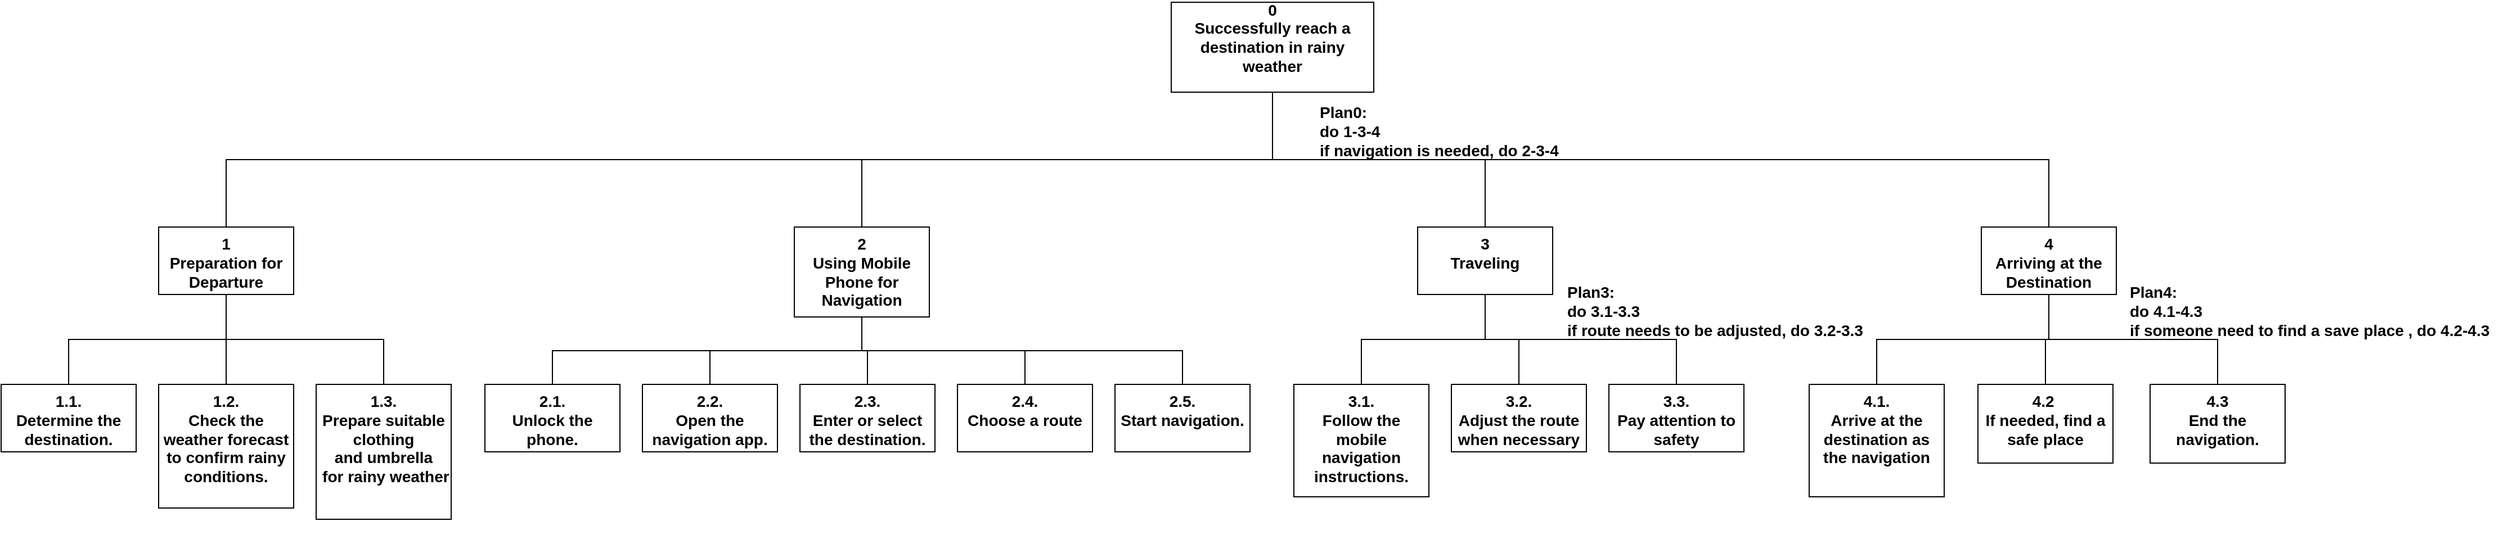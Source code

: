 <mxfile version="22.1.1" type="github">
  <diagram id="C5RBs43oDa-KdzZeNtuy" name="Page-1">
    <mxGraphModel dx="3270" dy="1478" grid="1" gridSize="10" guides="1" tooltips="1" connect="1" arrows="1" fold="1" page="1" pageScale="1" pageWidth="827" pageHeight="1169" math="0" shadow="0">
      <root>
        <mxCell id="WIyWlLk6GJQsqaUBKTNV-0" />
        <mxCell id="WIyWlLk6GJQsqaUBKTNV-1" parent="WIyWlLk6GJQsqaUBKTNV-0" />
        <mxCell id="RfYJl-rMJnOgF-dAcOaY-6" value="" style="edgeStyle=orthogonalEdgeStyle;rounded=0;orthogonalLoop=1;jettySize=auto;html=1;exitX=0.5;exitY=1;exitDx=0;exitDy=0;fontStyle=1;fontSize=14;endArrow=none;endFill=0;" parent="WIyWlLk6GJQsqaUBKTNV-1" source="RfYJl-rMJnOgF-dAcOaY-0" target="RfYJl-rMJnOgF-dAcOaY-5" edge="1">
          <mxGeometry relative="1" as="geometry" />
        </mxCell>
        <mxCell id="RfYJl-rMJnOgF-dAcOaY-0" value="0&lt;br style=&quot;font-size: 14px;&quot;&gt;&lt;div style=&quot;font-size: 14px;&quot;&gt;Successfully reach a destination in rainy weather&lt;/div&gt;&lt;div style=&quot;font-size: 14px;&quot;&gt;&lt;br style=&quot;font-size: 14px;&quot;&gt;&lt;/div&gt;" style="rounded=0;whiteSpace=wrap;html=1;fontStyle=1;fontSize=14;" parent="WIyWlLk6GJQsqaUBKTNV-1" vertex="1">
          <mxGeometry x="840" y="40" width="180" height="80" as="geometry" />
        </mxCell>
        <mxCell id="RfYJl-rMJnOgF-dAcOaY-14" value="" style="edgeStyle=orthogonalEdgeStyle;rounded=0;orthogonalLoop=1;jettySize=auto;html=1;exitX=0.5;exitY=1;exitDx=0;exitDy=0;fontStyle=1;fontSize=14;endArrow=none;endFill=0;" parent="WIyWlLk6GJQsqaUBKTNV-1" source="RfYJl-rMJnOgF-dAcOaY-5" target="RfYJl-rMJnOgF-dAcOaY-13" edge="1">
          <mxGeometry relative="1" as="geometry" />
        </mxCell>
        <mxCell id="RfYJl-rMJnOgF-dAcOaY-21" style="edgeStyle=orthogonalEdgeStyle;rounded=0;orthogonalLoop=1;jettySize=auto;html=1;entryX=0.5;entryY=0;entryDx=0;entryDy=0;exitX=0.5;exitY=1;exitDx=0;exitDy=0;fontStyle=1;fontSize=14;endArrow=none;endFill=0;" parent="WIyWlLk6GJQsqaUBKTNV-1" source="RfYJl-rMJnOgF-dAcOaY-5" target="RfYJl-rMJnOgF-dAcOaY-16" edge="1">
          <mxGeometry relative="1" as="geometry" />
        </mxCell>
        <mxCell id="RfYJl-rMJnOgF-dAcOaY-22" style="edgeStyle=orthogonalEdgeStyle;rounded=0;orthogonalLoop=1;jettySize=auto;html=1;entryX=0.5;entryY=0;entryDx=0;entryDy=0;fontStyle=1;fontSize=14;endArrow=none;endFill=0;" parent="WIyWlLk6GJQsqaUBKTNV-1" source="RfYJl-rMJnOgF-dAcOaY-5" target="RfYJl-rMJnOgF-dAcOaY-15" edge="1">
          <mxGeometry relative="1" as="geometry" />
        </mxCell>
        <mxCell id="RfYJl-rMJnOgF-dAcOaY-5" value="1&lt;br style=&quot;font-size: 14px;&quot;&gt;&lt;div style=&quot;font-size: 14px;&quot;&gt;Preparation for Departure&lt;/div&gt;&lt;div style=&quot;font-size: 14px;&quot;&gt;&lt;br style=&quot;font-size: 14px;&quot;&gt;&lt;/div&gt;" style="whiteSpace=wrap;html=1;rounded=0;horizontal=1;verticalAlign=top;fontStyle=1;fontSize=14;" parent="WIyWlLk6GJQsqaUBKTNV-1" vertex="1">
          <mxGeometry x="-60" y="240" width="120" height="60" as="geometry" />
        </mxCell>
        <mxCell id="RfYJl-rMJnOgF-dAcOaY-26" value="" style="edgeStyle=orthogonalEdgeStyle;rounded=0;orthogonalLoop=1;jettySize=auto;html=1;exitX=0.5;exitY=1;exitDx=0;exitDy=0;fontStyle=1;fontSize=14;endArrow=none;endFill=0;" parent="WIyWlLk6GJQsqaUBKTNV-1" source="RfYJl-rMJnOgF-dAcOaY-7" target="RfYJl-rMJnOgF-dAcOaY-25" edge="1">
          <mxGeometry relative="1" as="geometry" />
        </mxCell>
        <mxCell id="RfYJl-rMJnOgF-dAcOaY-33" style="edgeStyle=orthogonalEdgeStyle;rounded=0;orthogonalLoop=1;jettySize=auto;html=1;exitX=0.5;exitY=1;exitDx=0;exitDy=0;fontStyle=1;fontSize=14;endArrow=none;endFill=0;" parent="WIyWlLk6GJQsqaUBKTNV-1" source="RfYJl-rMJnOgF-dAcOaY-7" target="RfYJl-rMJnOgF-dAcOaY-28" edge="1">
          <mxGeometry relative="1" as="geometry" />
        </mxCell>
        <mxCell id="RfYJl-rMJnOgF-dAcOaY-34" style="edgeStyle=orthogonalEdgeStyle;rounded=0;orthogonalLoop=1;jettySize=auto;html=1;entryX=0.5;entryY=0;entryDx=0;entryDy=0;fontStyle=1;fontSize=14;endArrow=none;endFill=0;" parent="WIyWlLk6GJQsqaUBKTNV-1" source="RfYJl-rMJnOgF-dAcOaY-7" target="RfYJl-rMJnOgF-dAcOaY-30" edge="1">
          <mxGeometry relative="1" as="geometry" />
        </mxCell>
        <mxCell id="RfYJl-rMJnOgF-dAcOaY-35" style="edgeStyle=orthogonalEdgeStyle;rounded=0;orthogonalLoop=1;jettySize=auto;html=1;entryX=0.5;entryY=0;entryDx=0;entryDy=0;exitX=0.5;exitY=1;exitDx=0;exitDy=0;fontStyle=1;fontSize=14;endArrow=none;endFill=0;" parent="WIyWlLk6GJQsqaUBKTNV-1" source="RfYJl-rMJnOgF-dAcOaY-7" target="RfYJl-rMJnOgF-dAcOaY-31" edge="1">
          <mxGeometry relative="1" as="geometry" />
        </mxCell>
        <mxCell id="RfYJl-rMJnOgF-dAcOaY-36" style="edgeStyle=orthogonalEdgeStyle;rounded=0;orthogonalLoop=1;jettySize=auto;html=1;entryX=0.5;entryY=0;entryDx=0;entryDy=0;exitX=0.5;exitY=1;exitDx=0;exitDy=0;fontStyle=1;fontSize=14;endArrow=none;endFill=0;" parent="WIyWlLk6GJQsqaUBKTNV-1" source="RfYJl-rMJnOgF-dAcOaY-7" target="RfYJl-rMJnOgF-dAcOaY-32" edge="1">
          <mxGeometry relative="1" as="geometry" />
        </mxCell>
        <mxCell id="RfYJl-rMJnOgF-dAcOaY-7" value="2&lt;br style=&quot;font-size: 14px;&quot;&gt;&lt;div style=&quot;font-size: 14px;&quot;&gt;Using Mobile Phone for Navigation&lt;/div&gt;&lt;div style=&quot;font-size: 14px;&quot;&gt;&lt;br style=&quot;font-size: 14px;&quot;&gt;&lt;/div&gt;" style="whiteSpace=wrap;html=1;rounded=0;horizontal=1;verticalAlign=top;fontStyle=1;fontSize=14;" parent="WIyWlLk6GJQsqaUBKTNV-1" vertex="1">
          <mxGeometry x="505" y="240" width="120" height="80" as="geometry" />
        </mxCell>
        <mxCell id="RfYJl-rMJnOgF-dAcOaY-38" value="" style="edgeStyle=orthogonalEdgeStyle;rounded=0;orthogonalLoop=1;jettySize=auto;html=1;fontStyle=1;fontSize=14;endArrow=none;endFill=0;" parent="WIyWlLk6GJQsqaUBKTNV-1" source="RfYJl-rMJnOgF-dAcOaY-8" target="RfYJl-rMJnOgF-dAcOaY-37" edge="1">
          <mxGeometry relative="1" as="geometry" />
        </mxCell>
        <mxCell id="RfYJl-rMJnOgF-dAcOaY-40" value="" style="edgeStyle=orthogonalEdgeStyle;rounded=0;orthogonalLoop=1;jettySize=auto;html=1;fontStyle=1;fontSize=14;endArrow=none;endFill=0;" parent="WIyWlLk6GJQsqaUBKTNV-1" source="RfYJl-rMJnOgF-dAcOaY-8" target="RfYJl-rMJnOgF-dAcOaY-39" edge="1">
          <mxGeometry relative="1" as="geometry" />
        </mxCell>
        <mxCell id="RfYJl-rMJnOgF-dAcOaY-42" style="edgeStyle=orthogonalEdgeStyle;rounded=0;orthogonalLoop=1;jettySize=auto;html=1;entryX=0.5;entryY=0;entryDx=0;entryDy=0;exitX=0.5;exitY=1;exitDx=0;exitDy=0;fontStyle=1;fontSize=14;endArrow=none;endFill=0;" parent="WIyWlLk6GJQsqaUBKTNV-1" source="RfYJl-rMJnOgF-dAcOaY-8" target="RfYJl-rMJnOgF-dAcOaY-41" edge="1">
          <mxGeometry relative="1" as="geometry" />
        </mxCell>
        <mxCell id="RfYJl-rMJnOgF-dAcOaY-8" value="3&lt;br style=&quot;font-size: 14px;&quot;&gt;Traveling&lt;br style=&quot;font-size: 14px;&quot;&gt;" style="whiteSpace=wrap;html=1;rounded=0;horizontal=1;verticalAlign=top;fontStyle=1;fontSize=14;" parent="WIyWlLk6GJQsqaUBKTNV-1" vertex="1">
          <mxGeometry x="1059" y="240" width="120" height="60" as="geometry" />
        </mxCell>
        <mxCell id="RfYJl-rMJnOgF-dAcOaY-45" value="" style="edgeStyle=orthogonalEdgeStyle;rounded=0;orthogonalLoop=1;jettySize=auto;html=1;exitX=0.5;exitY=1;exitDx=0;exitDy=0;fontStyle=1;fontSize=14;endArrow=none;endFill=0;" parent="WIyWlLk6GJQsqaUBKTNV-1" source="RfYJl-rMJnOgF-dAcOaY-9" target="RfYJl-rMJnOgF-dAcOaY-44" edge="1">
          <mxGeometry relative="1" as="geometry" />
        </mxCell>
        <mxCell id="RfYJl-rMJnOgF-dAcOaY-47" style="edgeStyle=orthogonalEdgeStyle;rounded=0;orthogonalLoop=1;jettySize=auto;html=1;entryX=0.5;entryY=0;entryDx=0;entryDy=0;exitX=0.5;exitY=1;exitDx=0;exitDy=0;fontStyle=1;fontSize=14;endArrow=none;endFill=0;" parent="WIyWlLk6GJQsqaUBKTNV-1" source="RfYJl-rMJnOgF-dAcOaY-9" target="RfYJl-rMJnOgF-dAcOaY-49" edge="1">
          <mxGeometry relative="1" as="geometry">
            <mxPoint x="1617" y="380" as="targetPoint" />
          </mxGeometry>
        </mxCell>
        <mxCell id="jGpVAOyJF6jb3Lt41kSN-3" style="edgeStyle=orthogonalEdgeStyle;rounded=0;orthogonalLoop=1;jettySize=auto;html=1;entryX=0.5;entryY=0;entryDx=0;entryDy=0;exitX=0.5;exitY=1;exitDx=0;exitDy=0;fontStyle=1;fontSize=14;endArrow=none;endFill=0;" edge="1" parent="WIyWlLk6GJQsqaUBKTNV-1" source="RfYJl-rMJnOgF-dAcOaY-9" target="jGpVAOyJF6jb3Lt41kSN-2">
          <mxGeometry relative="1" as="geometry" />
        </mxCell>
        <mxCell id="RfYJl-rMJnOgF-dAcOaY-9" value="4&lt;br style=&quot;font-size: 14px;&quot;&gt;&lt;div style=&quot;font-size: 14px;&quot;&gt;Arriving at the Destination&lt;/div&gt;&lt;div style=&quot;font-size: 14px;&quot;&gt;&lt;br style=&quot;font-size: 14px;&quot;&gt;&lt;/div&gt;" style="whiteSpace=wrap;html=1;rounded=0;horizontal=1;verticalAlign=top;fontStyle=1;fontSize=14;" parent="WIyWlLk6GJQsqaUBKTNV-1" vertex="1">
          <mxGeometry x="1560" y="240" width="120" height="60" as="geometry" />
        </mxCell>
        <mxCell id="RfYJl-rMJnOgF-dAcOaY-10" value="" style="edgeStyle=orthogonalEdgeStyle;rounded=0;orthogonalLoop=1;jettySize=auto;html=1;exitX=0.5;exitY=1;exitDx=0;exitDy=0;entryX=0.5;entryY=0;entryDx=0;entryDy=0;fontStyle=1;fontSize=14;endArrow=none;endFill=0;" parent="WIyWlLk6GJQsqaUBKTNV-1" source="RfYJl-rMJnOgF-dAcOaY-0" target="RfYJl-rMJnOgF-dAcOaY-7" edge="1">
          <mxGeometry relative="1" as="geometry">
            <mxPoint x="380" y="110" as="sourcePoint" />
            <mxPoint x="330" y="250" as="targetPoint" />
          </mxGeometry>
        </mxCell>
        <mxCell id="RfYJl-rMJnOgF-dAcOaY-11" value="" style="edgeStyle=orthogonalEdgeStyle;rounded=0;orthogonalLoop=1;jettySize=auto;html=1;entryX=0.5;entryY=0;entryDx=0;entryDy=0;exitX=0.5;exitY=1;exitDx=0;exitDy=0;fontStyle=1;fontSize=14;endArrow=none;endFill=0;" parent="WIyWlLk6GJQsqaUBKTNV-1" source="RfYJl-rMJnOgF-dAcOaY-0" target="RfYJl-rMJnOgF-dAcOaY-8" edge="1">
          <mxGeometry relative="1" as="geometry">
            <mxPoint x="580" y="110" as="sourcePoint" />
            <mxPoint x="490" y="240" as="targetPoint" />
          </mxGeometry>
        </mxCell>
        <mxCell id="RfYJl-rMJnOgF-dAcOaY-12" value="" style="edgeStyle=orthogonalEdgeStyle;rounded=0;orthogonalLoop=1;jettySize=auto;html=1;entryX=0.5;entryY=0;entryDx=0;entryDy=0;exitX=0.5;exitY=1;exitDx=0;exitDy=0;fontStyle=1;fontSize=14;endArrow=none;endFill=0;" parent="WIyWlLk6GJQsqaUBKTNV-1" source="RfYJl-rMJnOgF-dAcOaY-0" target="RfYJl-rMJnOgF-dAcOaY-9" edge="1">
          <mxGeometry relative="1" as="geometry">
            <mxPoint x="730" y="110" as="sourcePoint" />
            <mxPoint x="640" y="240" as="targetPoint" />
          </mxGeometry>
        </mxCell>
        <mxCell id="RfYJl-rMJnOgF-dAcOaY-13" value="1.3. &lt;br style=&quot;font-size: 14px;&quot;&gt;Prepare suitable clothing and&amp;nbsp;umbrella&lt;br style=&quot;font-size: 14px;&quot;&gt;&amp;nbsp;for rainy weather" style="whiteSpace=wrap;html=1;verticalAlign=top;rounded=0;fontStyle=1;fontSize=14;" parent="WIyWlLk6GJQsqaUBKTNV-1" vertex="1">
          <mxGeometry x="80" y="380" width="120" height="120" as="geometry" />
        </mxCell>
        <mxCell id="RfYJl-rMJnOgF-dAcOaY-15" value="1.2. &lt;br style=&quot;font-size: 14px;&quot;&gt;Check the weather forecast to confirm rainy conditions." style="whiteSpace=wrap;html=1;verticalAlign=top;rounded=0;fontStyle=1;fontSize=14;" parent="WIyWlLk6GJQsqaUBKTNV-1" vertex="1">
          <mxGeometry x="-60" y="380" width="120" height="110" as="geometry" />
        </mxCell>
        <mxCell id="RfYJl-rMJnOgF-dAcOaY-16" value="1.1. &lt;br style=&quot;font-size: 14px;&quot;&gt;Determine the destination." style="whiteSpace=wrap;html=1;verticalAlign=top;rounded=0;fontStyle=1;fontSize=14;" parent="WIyWlLk6GJQsqaUBKTNV-1" vertex="1">
          <mxGeometry x="-200" y="380" width="120" height="60" as="geometry" />
        </mxCell>
        <mxCell id="RfYJl-rMJnOgF-dAcOaY-25" value="2.1. &lt;br style=&quot;font-size: 14px;&quot;&gt;Unlock the phone.&lt;br style=&quot;font-size: 14px;&quot;&gt;&lt;br style=&quot;font-size: 14px;&quot;&gt;" style="whiteSpace=wrap;html=1;verticalAlign=top;rounded=0;fontStyle=1;fontSize=14;" parent="WIyWlLk6GJQsqaUBKTNV-1" vertex="1">
          <mxGeometry x="230" y="380" width="120" height="60" as="geometry" />
        </mxCell>
        <mxCell id="RfYJl-rMJnOgF-dAcOaY-28" value="2.2. &lt;br style=&quot;font-size: 14px;&quot;&gt;Open the navigation app.&lt;br style=&quot;font-size: 14px;&quot;&gt;&lt;br style=&quot;font-size: 14px;&quot;&gt;" style="whiteSpace=wrap;html=1;verticalAlign=top;rounded=0;fontStyle=1;fontSize=14;" parent="WIyWlLk6GJQsqaUBKTNV-1" vertex="1">
          <mxGeometry x="370" y="380" width="120" height="60" as="geometry" />
        </mxCell>
        <mxCell id="RfYJl-rMJnOgF-dAcOaY-30" value="2.3. &lt;br style=&quot;font-size: 14px;&quot;&gt;Enter or select the destination.&lt;br style=&quot;font-size: 14px;&quot;&gt;&lt;br style=&quot;font-size: 14px;&quot;&gt;" style="whiteSpace=wrap;html=1;verticalAlign=top;rounded=0;fontStyle=1;fontSize=14;" parent="WIyWlLk6GJQsqaUBKTNV-1" vertex="1">
          <mxGeometry x="510" y="380" width="120" height="60" as="geometry" />
        </mxCell>
        <mxCell id="RfYJl-rMJnOgF-dAcOaY-31" value="2.4. &lt;br style=&quot;font-size: 14px;&quot;&gt;Choose a route" style="whiteSpace=wrap;html=1;verticalAlign=top;rounded=0;fontStyle=1;fontSize=14;" parent="WIyWlLk6GJQsqaUBKTNV-1" vertex="1">
          <mxGeometry x="650" y="380" width="120" height="60" as="geometry" />
        </mxCell>
        <mxCell id="RfYJl-rMJnOgF-dAcOaY-32" value="2.5. &lt;br style=&quot;font-size: 14px;&quot;&gt;Start navigation.&lt;br style=&quot;font-size: 14px;&quot;&gt;&lt;br style=&quot;font-size: 14px;&quot;&gt;" style="whiteSpace=wrap;html=1;verticalAlign=top;rounded=0;fontStyle=1;fontSize=14;" parent="WIyWlLk6GJQsqaUBKTNV-1" vertex="1">
          <mxGeometry x="790" y="380" width="120" height="60" as="geometry" />
        </mxCell>
        <mxCell id="RfYJl-rMJnOgF-dAcOaY-37" value="3.1. &lt;br style=&quot;font-size: 14px;&quot;&gt;Follow the mobile navigation instructions.&lt;br style=&quot;font-size: 14px;&quot;&gt;&lt;br style=&quot;font-size: 14px;&quot;&gt;" style="whiteSpace=wrap;html=1;verticalAlign=top;rounded=0;fontStyle=1;fontSize=14;" parent="WIyWlLk6GJQsqaUBKTNV-1" vertex="1">
          <mxGeometry x="949" y="380" width="120" height="100" as="geometry" />
        </mxCell>
        <mxCell id="RfYJl-rMJnOgF-dAcOaY-39" value="3.2. &lt;br style=&quot;font-size: 14px;&quot;&gt;Adjust the route when necessary" style="whiteSpace=wrap;html=1;verticalAlign=top;rounded=0;fontStyle=1;fontSize=14;" parent="WIyWlLk6GJQsqaUBKTNV-1" vertex="1">
          <mxGeometry x="1089" y="380" width="120" height="60" as="geometry" />
        </mxCell>
        <mxCell id="RfYJl-rMJnOgF-dAcOaY-41" value="3.3. &lt;br style=&quot;font-size: 14px;&quot;&gt;Pay attention to safety" style="whiteSpace=wrap;html=1;verticalAlign=top;rounded=0;fontStyle=1;fontSize=14;" parent="WIyWlLk6GJQsqaUBKTNV-1" vertex="1">
          <mxGeometry x="1229" y="380" width="120" height="60" as="geometry" />
        </mxCell>
        <mxCell id="RfYJl-rMJnOgF-dAcOaY-44" value="4.1. &lt;br style=&quot;font-size: 14px;&quot;&gt;Arrive at the destination as the navigation" style="whiteSpace=wrap;html=1;verticalAlign=top;rounded=0;fontStyle=1;fontSize=14;" parent="WIyWlLk6GJQsqaUBKTNV-1" vertex="1">
          <mxGeometry x="1407" y="380" width="120" height="100" as="geometry" />
        </mxCell>
        <mxCell id="RfYJl-rMJnOgF-dAcOaY-49" value="&lt;div style=&quot;font-size: 14px;&quot;&gt;4.2&amp;nbsp;&lt;/div&gt;&lt;div style=&quot;font-size: 14px;&quot;&gt;If needed, find a safe place&lt;/div&gt;&lt;div style=&quot;font-size: 14px;&quot;&gt;&lt;br style=&quot;font-size: 14px;&quot;&gt;&lt;/div&gt;&lt;div style=&quot;font-size: 14px;&quot;&gt;&lt;br style=&quot;font-size: 14px;&quot;&gt;&lt;/div&gt;&lt;div style=&quot;font-size: 14px;&quot;&gt;&lt;br style=&quot;font-size: 14px;&quot;&gt;&lt;/div&gt;&lt;div style=&quot;font-size: 14px;&quot;&gt;&lt;br style=&quot;font-size: 14px;&quot;&gt;&lt;/div&gt;&lt;div style=&quot;font-size: 14px;&quot;&gt;&lt;br style=&quot;font-size: 14px;&quot;&gt;&lt;/div&gt;" style="whiteSpace=wrap;html=1;verticalAlign=top;rounded=0;fontStyle=1;fontSize=14;" parent="WIyWlLk6GJQsqaUBKTNV-1" vertex="1">
          <mxGeometry x="1557" y="380" width="120" height="70" as="geometry" />
        </mxCell>
        <mxCell id="jGpVAOyJF6jb3Lt41kSN-0" value="Plan0:&amp;nbsp;&lt;br style=&quot;font-size: 14px;&quot;&gt;do 1-3-4&lt;br style=&quot;font-size: 14px;&quot;&gt;if navigation is needed, do 2-3-4" style="text;html=1;strokeColor=none;fillColor=none;align=left;verticalAlign=middle;whiteSpace=wrap;rounded=0;fontStyle=1;fontSize=14;" vertex="1" parent="WIyWlLk6GJQsqaUBKTNV-1">
          <mxGeometry x="970" y="120" width="330" height="70" as="geometry" />
        </mxCell>
        <mxCell id="jGpVAOyJF6jb3Lt41kSN-1" value="Plan3:&amp;nbsp;&lt;br style=&quot;font-size: 14px;&quot;&gt;do 3.1-3.3&lt;br style=&quot;font-size: 14px;&quot;&gt;if route needs to be adjusted, do 3.2-3.3" style="text;html=1;strokeColor=none;fillColor=none;align=left;verticalAlign=middle;whiteSpace=wrap;rounded=0;fontStyle=1;fontSize=14;" vertex="1" parent="WIyWlLk6GJQsqaUBKTNV-1">
          <mxGeometry x="1190" y="280" width="330" height="70" as="geometry" />
        </mxCell>
        <mxCell id="jGpVAOyJF6jb3Lt41kSN-2" value="4.3&lt;br style=&quot;font-size: 14px;&quot;&gt;End the navigation.&lt;br style=&quot;font-size: 14px;&quot;&gt;" style="whiteSpace=wrap;html=1;verticalAlign=top;rounded=0;fontStyle=1;fontSize=14;" vertex="1" parent="WIyWlLk6GJQsqaUBKTNV-1">
          <mxGeometry x="1710" y="380" width="120" height="70" as="geometry" />
        </mxCell>
        <mxCell id="jGpVAOyJF6jb3Lt41kSN-4" value="Plan4:&amp;nbsp;&lt;br style=&quot;font-size: 14px;&quot;&gt;do 4.1-4.3&lt;br style=&quot;font-size: 14px;&quot;&gt;if someone need to find a save place , do 4.2-4.3" style="text;html=1;strokeColor=none;fillColor=none;align=left;verticalAlign=middle;whiteSpace=wrap;rounded=0;fontStyle=1;fontSize=14;" vertex="1" parent="WIyWlLk6GJQsqaUBKTNV-1">
          <mxGeometry x="1690" y="280" width="330" height="70" as="geometry" />
        </mxCell>
      </root>
    </mxGraphModel>
  </diagram>
</mxfile>
